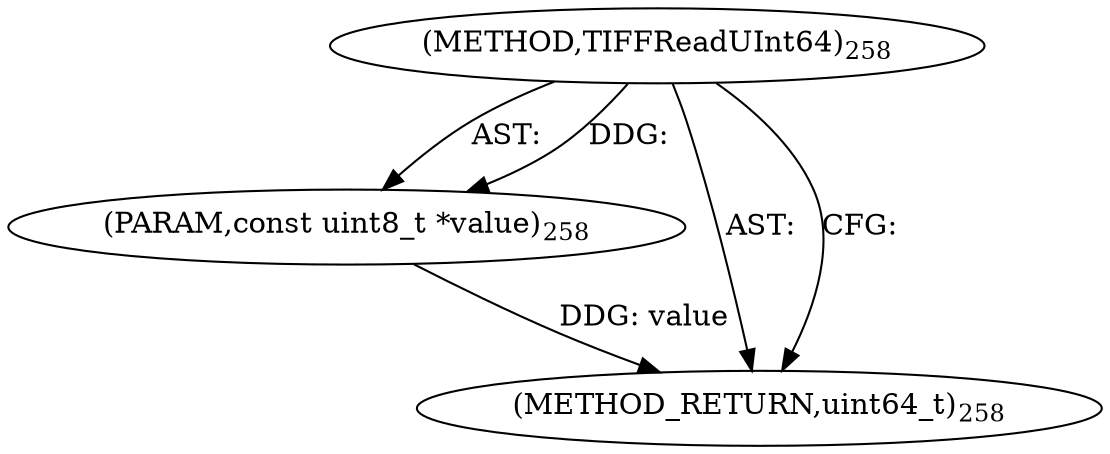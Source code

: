 digraph "TIFFReadUInt64" {  
"78280" [label = <(METHOD,TIFFReadUInt64)<SUB>258</SUB>> ]
"78281" [label = <(PARAM,const uint8_t *value)<SUB>258</SUB>> ]
"78282" [label = <(METHOD_RETURN,uint64_t)<SUB>258</SUB>> ]
  "78280" -> "78281"  [ label = "AST: "] 
  "78280" -> "78282"  [ label = "AST: "] 
  "78280" -> "78282"  [ label = "CFG: "] 
  "78281" -> "78282"  [ label = "DDG: value"] 
  "78280" -> "78281"  [ label = "DDG: "] 
}
